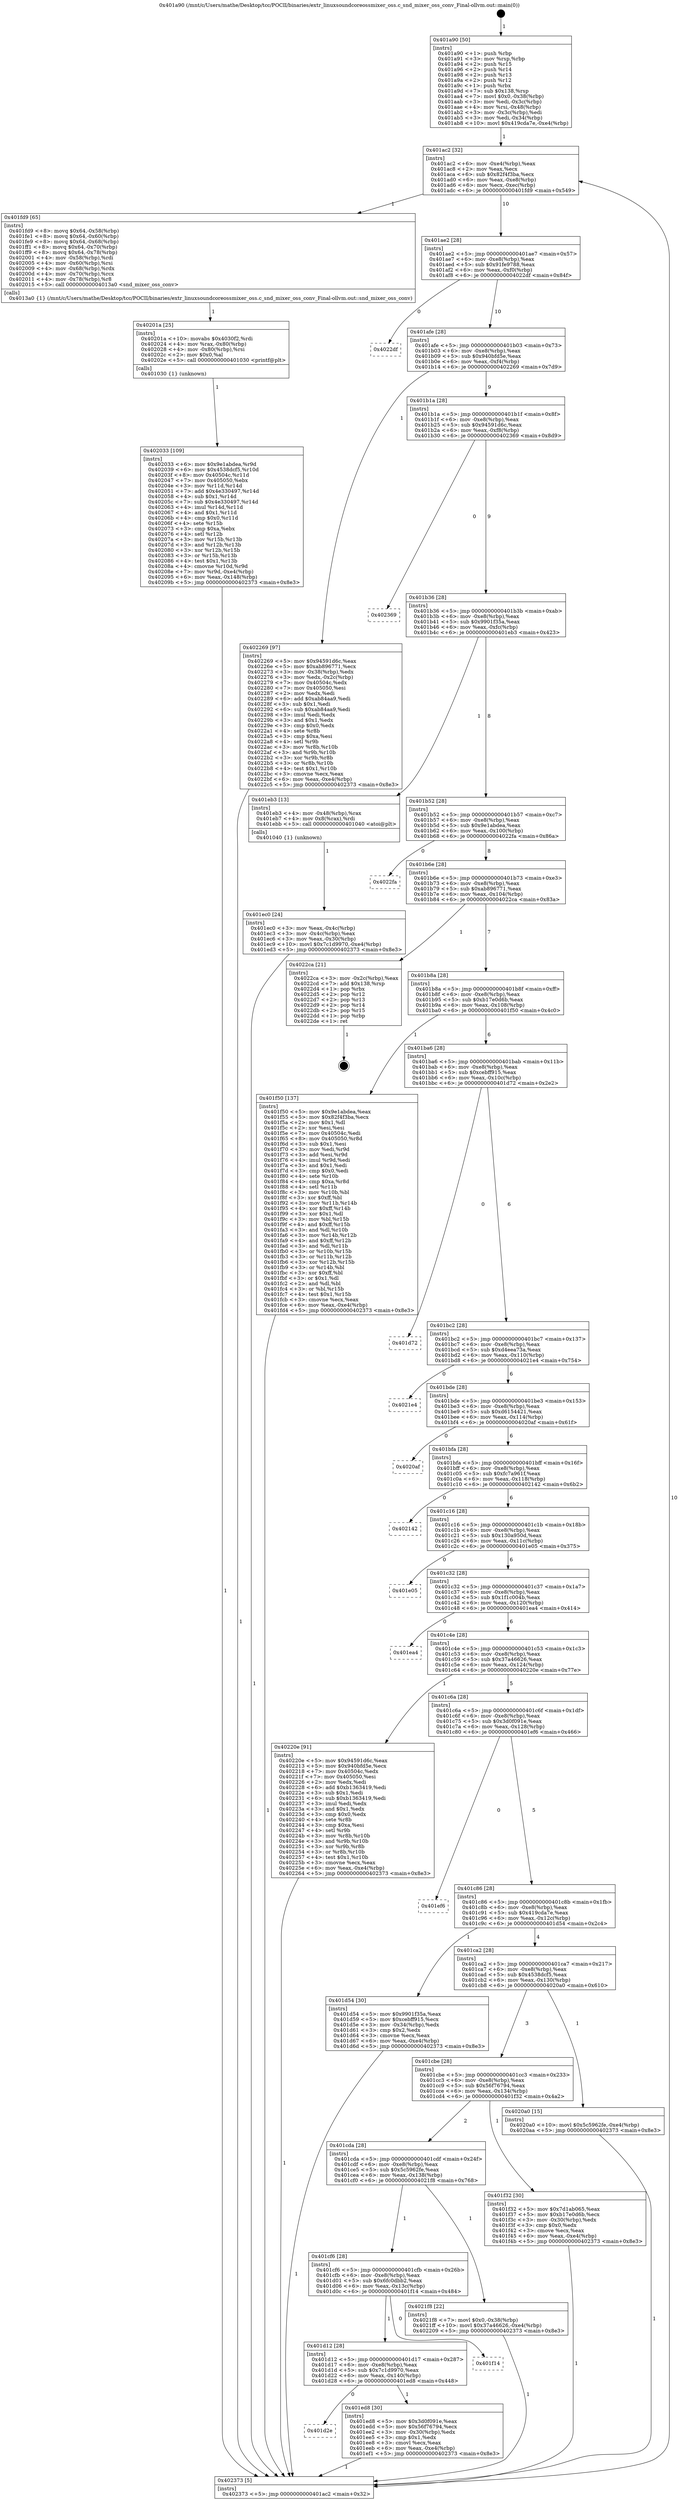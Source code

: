 digraph "0x401a90" {
  label = "0x401a90 (/mnt/c/Users/mathe/Desktop/tcc/POCII/binaries/extr_linuxsoundcoreossmixer_oss.c_snd_mixer_oss_conv_Final-ollvm.out::main(0))"
  labelloc = "t"
  node[shape=record]

  Entry [label="",width=0.3,height=0.3,shape=circle,fillcolor=black,style=filled]
  "0x401ac2" [label="{
     0x401ac2 [32]\l
     | [instrs]\l
     &nbsp;&nbsp;0x401ac2 \<+6\>: mov -0xe4(%rbp),%eax\l
     &nbsp;&nbsp;0x401ac8 \<+2\>: mov %eax,%ecx\l
     &nbsp;&nbsp;0x401aca \<+6\>: sub $0x82f4f3ba,%ecx\l
     &nbsp;&nbsp;0x401ad0 \<+6\>: mov %eax,-0xe8(%rbp)\l
     &nbsp;&nbsp;0x401ad6 \<+6\>: mov %ecx,-0xec(%rbp)\l
     &nbsp;&nbsp;0x401adc \<+6\>: je 0000000000401fd9 \<main+0x549\>\l
  }"]
  "0x401fd9" [label="{
     0x401fd9 [65]\l
     | [instrs]\l
     &nbsp;&nbsp;0x401fd9 \<+8\>: movq $0x64,-0x58(%rbp)\l
     &nbsp;&nbsp;0x401fe1 \<+8\>: movq $0x64,-0x60(%rbp)\l
     &nbsp;&nbsp;0x401fe9 \<+8\>: movq $0x64,-0x68(%rbp)\l
     &nbsp;&nbsp;0x401ff1 \<+8\>: movq $0x64,-0x70(%rbp)\l
     &nbsp;&nbsp;0x401ff9 \<+8\>: movq $0x64,-0x78(%rbp)\l
     &nbsp;&nbsp;0x402001 \<+4\>: mov -0x58(%rbp),%rdi\l
     &nbsp;&nbsp;0x402005 \<+4\>: mov -0x60(%rbp),%rsi\l
     &nbsp;&nbsp;0x402009 \<+4\>: mov -0x68(%rbp),%rdx\l
     &nbsp;&nbsp;0x40200d \<+4\>: mov -0x70(%rbp),%rcx\l
     &nbsp;&nbsp;0x402011 \<+4\>: mov -0x78(%rbp),%r8\l
     &nbsp;&nbsp;0x402015 \<+5\>: call 00000000004013a0 \<snd_mixer_oss_conv\>\l
     | [calls]\l
     &nbsp;&nbsp;0x4013a0 \{1\} (/mnt/c/Users/mathe/Desktop/tcc/POCII/binaries/extr_linuxsoundcoreossmixer_oss.c_snd_mixer_oss_conv_Final-ollvm.out::snd_mixer_oss_conv)\l
  }"]
  "0x401ae2" [label="{
     0x401ae2 [28]\l
     | [instrs]\l
     &nbsp;&nbsp;0x401ae2 \<+5\>: jmp 0000000000401ae7 \<main+0x57\>\l
     &nbsp;&nbsp;0x401ae7 \<+6\>: mov -0xe8(%rbp),%eax\l
     &nbsp;&nbsp;0x401aed \<+5\>: sub $0x91fe9788,%eax\l
     &nbsp;&nbsp;0x401af2 \<+6\>: mov %eax,-0xf0(%rbp)\l
     &nbsp;&nbsp;0x401af8 \<+6\>: je 00000000004022df \<main+0x84f\>\l
  }"]
  Exit [label="",width=0.3,height=0.3,shape=circle,fillcolor=black,style=filled,peripheries=2]
  "0x4022df" [label="{
     0x4022df\l
  }", style=dashed]
  "0x401afe" [label="{
     0x401afe [28]\l
     | [instrs]\l
     &nbsp;&nbsp;0x401afe \<+5\>: jmp 0000000000401b03 \<main+0x73\>\l
     &nbsp;&nbsp;0x401b03 \<+6\>: mov -0xe8(%rbp),%eax\l
     &nbsp;&nbsp;0x401b09 \<+5\>: sub $0x940bfd5e,%eax\l
     &nbsp;&nbsp;0x401b0e \<+6\>: mov %eax,-0xf4(%rbp)\l
     &nbsp;&nbsp;0x401b14 \<+6\>: je 0000000000402269 \<main+0x7d9\>\l
  }"]
  "0x402033" [label="{
     0x402033 [109]\l
     | [instrs]\l
     &nbsp;&nbsp;0x402033 \<+6\>: mov $0x9e1abdea,%r9d\l
     &nbsp;&nbsp;0x402039 \<+6\>: mov $0x4538dcf5,%r10d\l
     &nbsp;&nbsp;0x40203f \<+8\>: mov 0x40504c,%r11d\l
     &nbsp;&nbsp;0x402047 \<+7\>: mov 0x405050,%ebx\l
     &nbsp;&nbsp;0x40204e \<+3\>: mov %r11d,%r14d\l
     &nbsp;&nbsp;0x402051 \<+7\>: add $0x4e330497,%r14d\l
     &nbsp;&nbsp;0x402058 \<+4\>: sub $0x1,%r14d\l
     &nbsp;&nbsp;0x40205c \<+7\>: sub $0x4e330497,%r14d\l
     &nbsp;&nbsp;0x402063 \<+4\>: imul %r14d,%r11d\l
     &nbsp;&nbsp;0x402067 \<+4\>: and $0x1,%r11d\l
     &nbsp;&nbsp;0x40206b \<+4\>: cmp $0x0,%r11d\l
     &nbsp;&nbsp;0x40206f \<+4\>: sete %r15b\l
     &nbsp;&nbsp;0x402073 \<+3\>: cmp $0xa,%ebx\l
     &nbsp;&nbsp;0x402076 \<+4\>: setl %r12b\l
     &nbsp;&nbsp;0x40207a \<+3\>: mov %r15b,%r13b\l
     &nbsp;&nbsp;0x40207d \<+3\>: and %r12b,%r13b\l
     &nbsp;&nbsp;0x402080 \<+3\>: xor %r12b,%r15b\l
     &nbsp;&nbsp;0x402083 \<+3\>: or %r15b,%r13b\l
     &nbsp;&nbsp;0x402086 \<+4\>: test $0x1,%r13b\l
     &nbsp;&nbsp;0x40208a \<+4\>: cmovne %r10d,%r9d\l
     &nbsp;&nbsp;0x40208e \<+7\>: mov %r9d,-0xe4(%rbp)\l
     &nbsp;&nbsp;0x402095 \<+6\>: mov %eax,-0x148(%rbp)\l
     &nbsp;&nbsp;0x40209b \<+5\>: jmp 0000000000402373 \<main+0x8e3\>\l
  }"]
  "0x402269" [label="{
     0x402269 [97]\l
     | [instrs]\l
     &nbsp;&nbsp;0x402269 \<+5\>: mov $0x94591d6c,%eax\l
     &nbsp;&nbsp;0x40226e \<+5\>: mov $0xab896771,%ecx\l
     &nbsp;&nbsp;0x402273 \<+3\>: mov -0x38(%rbp),%edx\l
     &nbsp;&nbsp;0x402276 \<+3\>: mov %edx,-0x2c(%rbp)\l
     &nbsp;&nbsp;0x402279 \<+7\>: mov 0x40504c,%edx\l
     &nbsp;&nbsp;0x402280 \<+7\>: mov 0x405050,%esi\l
     &nbsp;&nbsp;0x402287 \<+2\>: mov %edx,%edi\l
     &nbsp;&nbsp;0x402289 \<+6\>: add $0xab84aa9,%edi\l
     &nbsp;&nbsp;0x40228f \<+3\>: sub $0x1,%edi\l
     &nbsp;&nbsp;0x402292 \<+6\>: sub $0xab84aa9,%edi\l
     &nbsp;&nbsp;0x402298 \<+3\>: imul %edi,%edx\l
     &nbsp;&nbsp;0x40229b \<+3\>: and $0x1,%edx\l
     &nbsp;&nbsp;0x40229e \<+3\>: cmp $0x0,%edx\l
     &nbsp;&nbsp;0x4022a1 \<+4\>: sete %r8b\l
     &nbsp;&nbsp;0x4022a5 \<+3\>: cmp $0xa,%esi\l
     &nbsp;&nbsp;0x4022a8 \<+4\>: setl %r9b\l
     &nbsp;&nbsp;0x4022ac \<+3\>: mov %r8b,%r10b\l
     &nbsp;&nbsp;0x4022af \<+3\>: and %r9b,%r10b\l
     &nbsp;&nbsp;0x4022b2 \<+3\>: xor %r9b,%r8b\l
     &nbsp;&nbsp;0x4022b5 \<+3\>: or %r8b,%r10b\l
     &nbsp;&nbsp;0x4022b8 \<+4\>: test $0x1,%r10b\l
     &nbsp;&nbsp;0x4022bc \<+3\>: cmovne %ecx,%eax\l
     &nbsp;&nbsp;0x4022bf \<+6\>: mov %eax,-0xe4(%rbp)\l
     &nbsp;&nbsp;0x4022c5 \<+5\>: jmp 0000000000402373 \<main+0x8e3\>\l
  }"]
  "0x401b1a" [label="{
     0x401b1a [28]\l
     | [instrs]\l
     &nbsp;&nbsp;0x401b1a \<+5\>: jmp 0000000000401b1f \<main+0x8f\>\l
     &nbsp;&nbsp;0x401b1f \<+6\>: mov -0xe8(%rbp),%eax\l
     &nbsp;&nbsp;0x401b25 \<+5\>: sub $0x94591d6c,%eax\l
     &nbsp;&nbsp;0x401b2a \<+6\>: mov %eax,-0xf8(%rbp)\l
     &nbsp;&nbsp;0x401b30 \<+6\>: je 0000000000402369 \<main+0x8d9\>\l
  }"]
  "0x40201a" [label="{
     0x40201a [25]\l
     | [instrs]\l
     &nbsp;&nbsp;0x40201a \<+10\>: movabs $0x4030f2,%rdi\l
     &nbsp;&nbsp;0x402024 \<+4\>: mov %rax,-0x80(%rbp)\l
     &nbsp;&nbsp;0x402028 \<+4\>: mov -0x80(%rbp),%rsi\l
     &nbsp;&nbsp;0x40202c \<+2\>: mov $0x0,%al\l
     &nbsp;&nbsp;0x40202e \<+5\>: call 0000000000401030 \<printf@plt\>\l
     | [calls]\l
     &nbsp;&nbsp;0x401030 \{1\} (unknown)\l
  }"]
  "0x402369" [label="{
     0x402369\l
  }", style=dashed]
  "0x401b36" [label="{
     0x401b36 [28]\l
     | [instrs]\l
     &nbsp;&nbsp;0x401b36 \<+5\>: jmp 0000000000401b3b \<main+0xab\>\l
     &nbsp;&nbsp;0x401b3b \<+6\>: mov -0xe8(%rbp),%eax\l
     &nbsp;&nbsp;0x401b41 \<+5\>: sub $0x9901f35a,%eax\l
     &nbsp;&nbsp;0x401b46 \<+6\>: mov %eax,-0xfc(%rbp)\l
     &nbsp;&nbsp;0x401b4c \<+6\>: je 0000000000401eb3 \<main+0x423\>\l
  }"]
  "0x401d2e" [label="{
     0x401d2e\l
  }", style=dashed]
  "0x401eb3" [label="{
     0x401eb3 [13]\l
     | [instrs]\l
     &nbsp;&nbsp;0x401eb3 \<+4\>: mov -0x48(%rbp),%rax\l
     &nbsp;&nbsp;0x401eb7 \<+4\>: mov 0x8(%rax),%rdi\l
     &nbsp;&nbsp;0x401ebb \<+5\>: call 0000000000401040 \<atoi@plt\>\l
     | [calls]\l
     &nbsp;&nbsp;0x401040 \{1\} (unknown)\l
  }"]
  "0x401b52" [label="{
     0x401b52 [28]\l
     | [instrs]\l
     &nbsp;&nbsp;0x401b52 \<+5\>: jmp 0000000000401b57 \<main+0xc7\>\l
     &nbsp;&nbsp;0x401b57 \<+6\>: mov -0xe8(%rbp),%eax\l
     &nbsp;&nbsp;0x401b5d \<+5\>: sub $0x9e1abdea,%eax\l
     &nbsp;&nbsp;0x401b62 \<+6\>: mov %eax,-0x100(%rbp)\l
     &nbsp;&nbsp;0x401b68 \<+6\>: je 00000000004022fa \<main+0x86a\>\l
  }"]
  "0x401ed8" [label="{
     0x401ed8 [30]\l
     | [instrs]\l
     &nbsp;&nbsp;0x401ed8 \<+5\>: mov $0x3d0f091e,%eax\l
     &nbsp;&nbsp;0x401edd \<+5\>: mov $0x56f76794,%ecx\l
     &nbsp;&nbsp;0x401ee2 \<+3\>: mov -0x30(%rbp),%edx\l
     &nbsp;&nbsp;0x401ee5 \<+3\>: cmp $0x1,%edx\l
     &nbsp;&nbsp;0x401ee8 \<+3\>: cmovl %ecx,%eax\l
     &nbsp;&nbsp;0x401eeb \<+6\>: mov %eax,-0xe4(%rbp)\l
     &nbsp;&nbsp;0x401ef1 \<+5\>: jmp 0000000000402373 \<main+0x8e3\>\l
  }"]
  "0x4022fa" [label="{
     0x4022fa\l
  }", style=dashed]
  "0x401b6e" [label="{
     0x401b6e [28]\l
     | [instrs]\l
     &nbsp;&nbsp;0x401b6e \<+5\>: jmp 0000000000401b73 \<main+0xe3\>\l
     &nbsp;&nbsp;0x401b73 \<+6\>: mov -0xe8(%rbp),%eax\l
     &nbsp;&nbsp;0x401b79 \<+5\>: sub $0xab896771,%eax\l
     &nbsp;&nbsp;0x401b7e \<+6\>: mov %eax,-0x104(%rbp)\l
     &nbsp;&nbsp;0x401b84 \<+6\>: je 00000000004022ca \<main+0x83a\>\l
  }"]
  "0x401d12" [label="{
     0x401d12 [28]\l
     | [instrs]\l
     &nbsp;&nbsp;0x401d12 \<+5\>: jmp 0000000000401d17 \<main+0x287\>\l
     &nbsp;&nbsp;0x401d17 \<+6\>: mov -0xe8(%rbp),%eax\l
     &nbsp;&nbsp;0x401d1d \<+5\>: sub $0x7c1d9970,%eax\l
     &nbsp;&nbsp;0x401d22 \<+6\>: mov %eax,-0x140(%rbp)\l
     &nbsp;&nbsp;0x401d28 \<+6\>: je 0000000000401ed8 \<main+0x448\>\l
  }"]
  "0x4022ca" [label="{
     0x4022ca [21]\l
     | [instrs]\l
     &nbsp;&nbsp;0x4022ca \<+3\>: mov -0x2c(%rbp),%eax\l
     &nbsp;&nbsp;0x4022cd \<+7\>: add $0x138,%rsp\l
     &nbsp;&nbsp;0x4022d4 \<+1\>: pop %rbx\l
     &nbsp;&nbsp;0x4022d5 \<+2\>: pop %r12\l
     &nbsp;&nbsp;0x4022d7 \<+2\>: pop %r13\l
     &nbsp;&nbsp;0x4022d9 \<+2\>: pop %r14\l
     &nbsp;&nbsp;0x4022db \<+2\>: pop %r15\l
     &nbsp;&nbsp;0x4022dd \<+1\>: pop %rbp\l
     &nbsp;&nbsp;0x4022de \<+1\>: ret\l
  }"]
  "0x401b8a" [label="{
     0x401b8a [28]\l
     | [instrs]\l
     &nbsp;&nbsp;0x401b8a \<+5\>: jmp 0000000000401b8f \<main+0xff\>\l
     &nbsp;&nbsp;0x401b8f \<+6\>: mov -0xe8(%rbp),%eax\l
     &nbsp;&nbsp;0x401b95 \<+5\>: sub $0xb17e0d6b,%eax\l
     &nbsp;&nbsp;0x401b9a \<+6\>: mov %eax,-0x108(%rbp)\l
     &nbsp;&nbsp;0x401ba0 \<+6\>: je 0000000000401f50 \<main+0x4c0\>\l
  }"]
  "0x401f14" [label="{
     0x401f14\l
  }", style=dashed]
  "0x401f50" [label="{
     0x401f50 [137]\l
     | [instrs]\l
     &nbsp;&nbsp;0x401f50 \<+5\>: mov $0x9e1abdea,%eax\l
     &nbsp;&nbsp;0x401f55 \<+5\>: mov $0x82f4f3ba,%ecx\l
     &nbsp;&nbsp;0x401f5a \<+2\>: mov $0x1,%dl\l
     &nbsp;&nbsp;0x401f5c \<+2\>: xor %esi,%esi\l
     &nbsp;&nbsp;0x401f5e \<+7\>: mov 0x40504c,%edi\l
     &nbsp;&nbsp;0x401f65 \<+8\>: mov 0x405050,%r8d\l
     &nbsp;&nbsp;0x401f6d \<+3\>: sub $0x1,%esi\l
     &nbsp;&nbsp;0x401f70 \<+3\>: mov %edi,%r9d\l
     &nbsp;&nbsp;0x401f73 \<+3\>: add %esi,%r9d\l
     &nbsp;&nbsp;0x401f76 \<+4\>: imul %r9d,%edi\l
     &nbsp;&nbsp;0x401f7a \<+3\>: and $0x1,%edi\l
     &nbsp;&nbsp;0x401f7d \<+3\>: cmp $0x0,%edi\l
     &nbsp;&nbsp;0x401f80 \<+4\>: sete %r10b\l
     &nbsp;&nbsp;0x401f84 \<+4\>: cmp $0xa,%r8d\l
     &nbsp;&nbsp;0x401f88 \<+4\>: setl %r11b\l
     &nbsp;&nbsp;0x401f8c \<+3\>: mov %r10b,%bl\l
     &nbsp;&nbsp;0x401f8f \<+3\>: xor $0xff,%bl\l
     &nbsp;&nbsp;0x401f92 \<+3\>: mov %r11b,%r14b\l
     &nbsp;&nbsp;0x401f95 \<+4\>: xor $0xff,%r14b\l
     &nbsp;&nbsp;0x401f99 \<+3\>: xor $0x1,%dl\l
     &nbsp;&nbsp;0x401f9c \<+3\>: mov %bl,%r15b\l
     &nbsp;&nbsp;0x401f9f \<+4\>: and $0xff,%r15b\l
     &nbsp;&nbsp;0x401fa3 \<+3\>: and %dl,%r10b\l
     &nbsp;&nbsp;0x401fa6 \<+3\>: mov %r14b,%r12b\l
     &nbsp;&nbsp;0x401fa9 \<+4\>: and $0xff,%r12b\l
     &nbsp;&nbsp;0x401fad \<+3\>: and %dl,%r11b\l
     &nbsp;&nbsp;0x401fb0 \<+3\>: or %r10b,%r15b\l
     &nbsp;&nbsp;0x401fb3 \<+3\>: or %r11b,%r12b\l
     &nbsp;&nbsp;0x401fb6 \<+3\>: xor %r12b,%r15b\l
     &nbsp;&nbsp;0x401fb9 \<+3\>: or %r14b,%bl\l
     &nbsp;&nbsp;0x401fbc \<+3\>: xor $0xff,%bl\l
     &nbsp;&nbsp;0x401fbf \<+3\>: or $0x1,%dl\l
     &nbsp;&nbsp;0x401fc2 \<+2\>: and %dl,%bl\l
     &nbsp;&nbsp;0x401fc4 \<+3\>: or %bl,%r15b\l
     &nbsp;&nbsp;0x401fc7 \<+4\>: test $0x1,%r15b\l
     &nbsp;&nbsp;0x401fcb \<+3\>: cmovne %ecx,%eax\l
     &nbsp;&nbsp;0x401fce \<+6\>: mov %eax,-0xe4(%rbp)\l
     &nbsp;&nbsp;0x401fd4 \<+5\>: jmp 0000000000402373 \<main+0x8e3\>\l
  }"]
  "0x401ba6" [label="{
     0x401ba6 [28]\l
     | [instrs]\l
     &nbsp;&nbsp;0x401ba6 \<+5\>: jmp 0000000000401bab \<main+0x11b\>\l
     &nbsp;&nbsp;0x401bab \<+6\>: mov -0xe8(%rbp),%eax\l
     &nbsp;&nbsp;0x401bb1 \<+5\>: sub $0xcebff915,%eax\l
     &nbsp;&nbsp;0x401bb6 \<+6\>: mov %eax,-0x10c(%rbp)\l
     &nbsp;&nbsp;0x401bbc \<+6\>: je 0000000000401d72 \<main+0x2e2\>\l
  }"]
  "0x401cf6" [label="{
     0x401cf6 [28]\l
     | [instrs]\l
     &nbsp;&nbsp;0x401cf6 \<+5\>: jmp 0000000000401cfb \<main+0x26b\>\l
     &nbsp;&nbsp;0x401cfb \<+6\>: mov -0xe8(%rbp),%eax\l
     &nbsp;&nbsp;0x401d01 \<+5\>: sub $0x6fc0dbb2,%eax\l
     &nbsp;&nbsp;0x401d06 \<+6\>: mov %eax,-0x13c(%rbp)\l
     &nbsp;&nbsp;0x401d0c \<+6\>: je 0000000000401f14 \<main+0x484\>\l
  }"]
  "0x401d72" [label="{
     0x401d72\l
  }", style=dashed]
  "0x401bc2" [label="{
     0x401bc2 [28]\l
     | [instrs]\l
     &nbsp;&nbsp;0x401bc2 \<+5\>: jmp 0000000000401bc7 \<main+0x137\>\l
     &nbsp;&nbsp;0x401bc7 \<+6\>: mov -0xe8(%rbp),%eax\l
     &nbsp;&nbsp;0x401bcd \<+5\>: sub $0xd4eea73a,%eax\l
     &nbsp;&nbsp;0x401bd2 \<+6\>: mov %eax,-0x110(%rbp)\l
     &nbsp;&nbsp;0x401bd8 \<+6\>: je 00000000004021e4 \<main+0x754\>\l
  }"]
  "0x4021f8" [label="{
     0x4021f8 [22]\l
     | [instrs]\l
     &nbsp;&nbsp;0x4021f8 \<+7\>: movl $0x0,-0x38(%rbp)\l
     &nbsp;&nbsp;0x4021ff \<+10\>: movl $0x37a46626,-0xe4(%rbp)\l
     &nbsp;&nbsp;0x402209 \<+5\>: jmp 0000000000402373 \<main+0x8e3\>\l
  }"]
  "0x4021e4" [label="{
     0x4021e4\l
  }", style=dashed]
  "0x401bde" [label="{
     0x401bde [28]\l
     | [instrs]\l
     &nbsp;&nbsp;0x401bde \<+5\>: jmp 0000000000401be3 \<main+0x153\>\l
     &nbsp;&nbsp;0x401be3 \<+6\>: mov -0xe8(%rbp),%eax\l
     &nbsp;&nbsp;0x401be9 \<+5\>: sub $0xd6154421,%eax\l
     &nbsp;&nbsp;0x401bee \<+6\>: mov %eax,-0x114(%rbp)\l
     &nbsp;&nbsp;0x401bf4 \<+6\>: je 00000000004020af \<main+0x61f\>\l
  }"]
  "0x401cda" [label="{
     0x401cda [28]\l
     | [instrs]\l
     &nbsp;&nbsp;0x401cda \<+5\>: jmp 0000000000401cdf \<main+0x24f\>\l
     &nbsp;&nbsp;0x401cdf \<+6\>: mov -0xe8(%rbp),%eax\l
     &nbsp;&nbsp;0x401ce5 \<+5\>: sub $0x5c5962fe,%eax\l
     &nbsp;&nbsp;0x401cea \<+6\>: mov %eax,-0x138(%rbp)\l
     &nbsp;&nbsp;0x401cf0 \<+6\>: je 00000000004021f8 \<main+0x768\>\l
  }"]
  "0x4020af" [label="{
     0x4020af\l
  }", style=dashed]
  "0x401bfa" [label="{
     0x401bfa [28]\l
     | [instrs]\l
     &nbsp;&nbsp;0x401bfa \<+5\>: jmp 0000000000401bff \<main+0x16f\>\l
     &nbsp;&nbsp;0x401bff \<+6\>: mov -0xe8(%rbp),%eax\l
     &nbsp;&nbsp;0x401c05 \<+5\>: sub $0xfc7a961f,%eax\l
     &nbsp;&nbsp;0x401c0a \<+6\>: mov %eax,-0x118(%rbp)\l
     &nbsp;&nbsp;0x401c10 \<+6\>: je 0000000000402142 \<main+0x6b2\>\l
  }"]
  "0x401f32" [label="{
     0x401f32 [30]\l
     | [instrs]\l
     &nbsp;&nbsp;0x401f32 \<+5\>: mov $0x7d1ab065,%eax\l
     &nbsp;&nbsp;0x401f37 \<+5\>: mov $0xb17e0d6b,%ecx\l
     &nbsp;&nbsp;0x401f3c \<+3\>: mov -0x30(%rbp),%edx\l
     &nbsp;&nbsp;0x401f3f \<+3\>: cmp $0x0,%edx\l
     &nbsp;&nbsp;0x401f42 \<+3\>: cmove %ecx,%eax\l
     &nbsp;&nbsp;0x401f45 \<+6\>: mov %eax,-0xe4(%rbp)\l
     &nbsp;&nbsp;0x401f4b \<+5\>: jmp 0000000000402373 \<main+0x8e3\>\l
  }"]
  "0x402142" [label="{
     0x402142\l
  }", style=dashed]
  "0x401c16" [label="{
     0x401c16 [28]\l
     | [instrs]\l
     &nbsp;&nbsp;0x401c16 \<+5\>: jmp 0000000000401c1b \<main+0x18b\>\l
     &nbsp;&nbsp;0x401c1b \<+6\>: mov -0xe8(%rbp),%eax\l
     &nbsp;&nbsp;0x401c21 \<+5\>: sub $0x130a950d,%eax\l
     &nbsp;&nbsp;0x401c26 \<+6\>: mov %eax,-0x11c(%rbp)\l
     &nbsp;&nbsp;0x401c2c \<+6\>: je 0000000000401e05 \<main+0x375\>\l
  }"]
  "0x401cbe" [label="{
     0x401cbe [28]\l
     | [instrs]\l
     &nbsp;&nbsp;0x401cbe \<+5\>: jmp 0000000000401cc3 \<main+0x233\>\l
     &nbsp;&nbsp;0x401cc3 \<+6\>: mov -0xe8(%rbp),%eax\l
     &nbsp;&nbsp;0x401cc9 \<+5\>: sub $0x56f76794,%eax\l
     &nbsp;&nbsp;0x401cce \<+6\>: mov %eax,-0x134(%rbp)\l
     &nbsp;&nbsp;0x401cd4 \<+6\>: je 0000000000401f32 \<main+0x4a2\>\l
  }"]
  "0x401e05" [label="{
     0x401e05\l
  }", style=dashed]
  "0x401c32" [label="{
     0x401c32 [28]\l
     | [instrs]\l
     &nbsp;&nbsp;0x401c32 \<+5\>: jmp 0000000000401c37 \<main+0x1a7\>\l
     &nbsp;&nbsp;0x401c37 \<+6\>: mov -0xe8(%rbp),%eax\l
     &nbsp;&nbsp;0x401c3d \<+5\>: sub $0x1f1c004b,%eax\l
     &nbsp;&nbsp;0x401c42 \<+6\>: mov %eax,-0x120(%rbp)\l
     &nbsp;&nbsp;0x401c48 \<+6\>: je 0000000000401ea4 \<main+0x414\>\l
  }"]
  "0x4020a0" [label="{
     0x4020a0 [15]\l
     | [instrs]\l
     &nbsp;&nbsp;0x4020a0 \<+10\>: movl $0x5c5962fe,-0xe4(%rbp)\l
     &nbsp;&nbsp;0x4020aa \<+5\>: jmp 0000000000402373 \<main+0x8e3\>\l
  }"]
  "0x401ea4" [label="{
     0x401ea4\l
  }", style=dashed]
  "0x401c4e" [label="{
     0x401c4e [28]\l
     | [instrs]\l
     &nbsp;&nbsp;0x401c4e \<+5\>: jmp 0000000000401c53 \<main+0x1c3\>\l
     &nbsp;&nbsp;0x401c53 \<+6\>: mov -0xe8(%rbp),%eax\l
     &nbsp;&nbsp;0x401c59 \<+5\>: sub $0x37a46626,%eax\l
     &nbsp;&nbsp;0x401c5e \<+6\>: mov %eax,-0x124(%rbp)\l
     &nbsp;&nbsp;0x401c64 \<+6\>: je 000000000040220e \<main+0x77e\>\l
  }"]
  "0x401ec0" [label="{
     0x401ec0 [24]\l
     | [instrs]\l
     &nbsp;&nbsp;0x401ec0 \<+3\>: mov %eax,-0x4c(%rbp)\l
     &nbsp;&nbsp;0x401ec3 \<+3\>: mov -0x4c(%rbp),%eax\l
     &nbsp;&nbsp;0x401ec6 \<+3\>: mov %eax,-0x30(%rbp)\l
     &nbsp;&nbsp;0x401ec9 \<+10\>: movl $0x7c1d9970,-0xe4(%rbp)\l
     &nbsp;&nbsp;0x401ed3 \<+5\>: jmp 0000000000402373 \<main+0x8e3\>\l
  }"]
  "0x40220e" [label="{
     0x40220e [91]\l
     | [instrs]\l
     &nbsp;&nbsp;0x40220e \<+5\>: mov $0x94591d6c,%eax\l
     &nbsp;&nbsp;0x402213 \<+5\>: mov $0x940bfd5e,%ecx\l
     &nbsp;&nbsp;0x402218 \<+7\>: mov 0x40504c,%edx\l
     &nbsp;&nbsp;0x40221f \<+7\>: mov 0x405050,%esi\l
     &nbsp;&nbsp;0x402226 \<+2\>: mov %edx,%edi\l
     &nbsp;&nbsp;0x402228 \<+6\>: add $0xb1363419,%edi\l
     &nbsp;&nbsp;0x40222e \<+3\>: sub $0x1,%edi\l
     &nbsp;&nbsp;0x402231 \<+6\>: sub $0xb1363419,%edi\l
     &nbsp;&nbsp;0x402237 \<+3\>: imul %edi,%edx\l
     &nbsp;&nbsp;0x40223a \<+3\>: and $0x1,%edx\l
     &nbsp;&nbsp;0x40223d \<+3\>: cmp $0x0,%edx\l
     &nbsp;&nbsp;0x402240 \<+4\>: sete %r8b\l
     &nbsp;&nbsp;0x402244 \<+3\>: cmp $0xa,%esi\l
     &nbsp;&nbsp;0x402247 \<+4\>: setl %r9b\l
     &nbsp;&nbsp;0x40224b \<+3\>: mov %r8b,%r10b\l
     &nbsp;&nbsp;0x40224e \<+3\>: and %r9b,%r10b\l
     &nbsp;&nbsp;0x402251 \<+3\>: xor %r9b,%r8b\l
     &nbsp;&nbsp;0x402254 \<+3\>: or %r8b,%r10b\l
     &nbsp;&nbsp;0x402257 \<+4\>: test $0x1,%r10b\l
     &nbsp;&nbsp;0x40225b \<+3\>: cmovne %ecx,%eax\l
     &nbsp;&nbsp;0x40225e \<+6\>: mov %eax,-0xe4(%rbp)\l
     &nbsp;&nbsp;0x402264 \<+5\>: jmp 0000000000402373 \<main+0x8e3\>\l
  }"]
  "0x401c6a" [label="{
     0x401c6a [28]\l
     | [instrs]\l
     &nbsp;&nbsp;0x401c6a \<+5\>: jmp 0000000000401c6f \<main+0x1df\>\l
     &nbsp;&nbsp;0x401c6f \<+6\>: mov -0xe8(%rbp),%eax\l
     &nbsp;&nbsp;0x401c75 \<+5\>: sub $0x3d0f091e,%eax\l
     &nbsp;&nbsp;0x401c7a \<+6\>: mov %eax,-0x128(%rbp)\l
     &nbsp;&nbsp;0x401c80 \<+6\>: je 0000000000401ef6 \<main+0x466\>\l
  }"]
  "0x401a90" [label="{
     0x401a90 [50]\l
     | [instrs]\l
     &nbsp;&nbsp;0x401a90 \<+1\>: push %rbp\l
     &nbsp;&nbsp;0x401a91 \<+3\>: mov %rsp,%rbp\l
     &nbsp;&nbsp;0x401a94 \<+2\>: push %r15\l
     &nbsp;&nbsp;0x401a96 \<+2\>: push %r14\l
     &nbsp;&nbsp;0x401a98 \<+2\>: push %r13\l
     &nbsp;&nbsp;0x401a9a \<+2\>: push %r12\l
     &nbsp;&nbsp;0x401a9c \<+1\>: push %rbx\l
     &nbsp;&nbsp;0x401a9d \<+7\>: sub $0x138,%rsp\l
     &nbsp;&nbsp;0x401aa4 \<+7\>: movl $0x0,-0x38(%rbp)\l
     &nbsp;&nbsp;0x401aab \<+3\>: mov %edi,-0x3c(%rbp)\l
     &nbsp;&nbsp;0x401aae \<+4\>: mov %rsi,-0x48(%rbp)\l
     &nbsp;&nbsp;0x401ab2 \<+3\>: mov -0x3c(%rbp),%edi\l
     &nbsp;&nbsp;0x401ab5 \<+3\>: mov %edi,-0x34(%rbp)\l
     &nbsp;&nbsp;0x401ab8 \<+10\>: movl $0x419cda7e,-0xe4(%rbp)\l
  }"]
  "0x401ef6" [label="{
     0x401ef6\l
  }", style=dashed]
  "0x401c86" [label="{
     0x401c86 [28]\l
     | [instrs]\l
     &nbsp;&nbsp;0x401c86 \<+5\>: jmp 0000000000401c8b \<main+0x1fb\>\l
     &nbsp;&nbsp;0x401c8b \<+6\>: mov -0xe8(%rbp),%eax\l
     &nbsp;&nbsp;0x401c91 \<+5\>: sub $0x419cda7e,%eax\l
     &nbsp;&nbsp;0x401c96 \<+6\>: mov %eax,-0x12c(%rbp)\l
     &nbsp;&nbsp;0x401c9c \<+6\>: je 0000000000401d54 \<main+0x2c4\>\l
  }"]
  "0x402373" [label="{
     0x402373 [5]\l
     | [instrs]\l
     &nbsp;&nbsp;0x402373 \<+5\>: jmp 0000000000401ac2 \<main+0x32\>\l
  }"]
  "0x401d54" [label="{
     0x401d54 [30]\l
     | [instrs]\l
     &nbsp;&nbsp;0x401d54 \<+5\>: mov $0x9901f35a,%eax\l
     &nbsp;&nbsp;0x401d59 \<+5\>: mov $0xcebff915,%ecx\l
     &nbsp;&nbsp;0x401d5e \<+3\>: mov -0x34(%rbp),%edx\l
     &nbsp;&nbsp;0x401d61 \<+3\>: cmp $0x2,%edx\l
     &nbsp;&nbsp;0x401d64 \<+3\>: cmovne %ecx,%eax\l
     &nbsp;&nbsp;0x401d67 \<+6\>: mov %eax,-0xe4(%rbp)\l
     &nbsp;&nbsp;0x401d6d \<+5\>: jmp 0000000000402373 \<main+0x8e3\>\l
  }"]
  "0x401ca2" [label="{
     0x401ca2 [28]\l
     | [instrs]\l
     &nbsp;&nbsp;0x401ca2 \<+5\>: jmp 0000000000401ca7 \<main+0x217\>\l
     &nbsp;&nbsp;0x401ca7 \<+6\>: mov -0xe8(%rbp),%eax\l
     &nbsp;&nbsp;0x401cad \<+5\>: sub $0x4538dcf5,%eax\l
     &nbsp;&nbsp;0x401cb2 \<+6\>: mov %eax,-0x130(%rbp)\l
     &nbsp;&nbsp;0x401cb8 \<+6\>: je 00000000004020a0 \<main+0x610\>\l
  }"]
  Entry -> "0x401a90" [label=" 1"]
  "0x401ac2" -> "0x401fd9" [label=" 1"]
  "0x401ac2" -> "0x401ae2" [label=" 10"]
  "0x4022ca" -> Exit [label=" 1"]
  "0x401ae2" -> "0x4022df" [label=" 0"]
  "0x401ae2" -> "0x401afe" [label=" 10"]
  "0x402269" -> "0x402373" [label=" 1"]
  "0x401afe" -> "0x402269" [label=" 1"]
  "0x401afe" -> "0x401b1a" [label=" 9"]
  "0x40220e" -> "0x402373" [label=" 1"]
  "0x401b1a" -> "0x402369" [label=" 0"]
  "0x401b1a" -> "0x401b36" [label=" 9"]
  "0x4021f8" -> "0x402373" [label=" 1"]
  "0x401b36" -> "0x401eb3" [label=" 1"]
  "0x401b36" -> "0x401b52" [label=" 8"]
  "0x4020a0" -> "0x402373" [label=" 1"]
  "0x401b52" -> "0x4022fa" [label=" 0"]
  "0x401b52" -> "0x401b6e" [label=" 8"]
  "0x402033" -> "0x402373" [label=" 1"]
  "0x401b6e" -> "0x4022ca" [label=" 1"]
  "0x401b6e" -> "0x401b8a" [label=" 7"]
  "0x401fd9" -> "0x40201a" [label=" 1"]
  "0x401b8a" -> "0x401f50" [label=" 1"]
  "0x401b8a" -> "0x401ba6" [label=" 6"]
  "0x401f50" -> "0x402373" [label=" 1"]
  "0x401ba6" -> "0x401d72" [label=" 0"]
  "0x401ba6" -> "0x401bc2" [label=" 6"]
  "0x401ed8" -> "0x402373" [label=" 1"]
  "0x401bc2" -> "0x4021e4" [label=" 0"]
  "0x401bc2" -> "0x401bde" [label=" 6"]
  "0x401d12" -> "0x401d2e" [label=" 0"]
  "0x401bde" -> "0x4020af" [label=" 0"]
  "0x401bde" -> "0x401bfa" [label=" 6"]
  "0x40201a" -> "0x402033" [label=" 1"]
  "0x401bfa" -> "0x402142" [label=" 0"]
  "0x401bfa" -> "0x401c16" [label=" 6"]
  "0x401cf6" -> "0x401d12" [label=" 1"]
  "0x401c16" -> "0x401e05" [label=" 0"]
  "0x401c16" -> "0x401c32" [label=" 6"]
  "0x401f32" -> "0x402373" [label=" 1"]
  "0x401c32" -> "0x401ea4" [label=" 0"]
  "0x401c32" -> "0x401c4e" [label=" 6"]
  "0x401cda" -> "0x401cf6" [label=" 1"]
  "0x401c4e" -> "0x40220e" [label=" 1"]
  "0x401c4e" -> "0x401c6a" [label=" 5"]
  "0x401d12" -> "0x401ed8" [label=" 1"]
  "0x401c6a" -> "0x401ef6" [label=" 0"]
  "0x401c6a" -> "0x401c86" [label=" 5"]
  "0x401cbe" -> "0x401cda" [label=" 2"]
  "0x401c86" -> "0x401d54" [label=" 1"]
  "0x401c86" -> "0x401ca2" [label=" 4"]
  "0x401d54" -> "0x402373" [label=" 1"]
  "0x401a90" -> "0x401ac2" [label=" 1"]
  "0x402373" -> "0x401ac2" [label=" 10"]
  "0x401eb3" -> "0x401ec0" [label=" 1"]
  "0x401ec0" -> "0x402373" [label=" 1"]
  "0x401cda" -> "0x4021f8" [label=" 1"]
  "0x401ca2" -> "0x4020a0" [label=" 1"]
  "0x401ca2" -> "0x401cbe" [label=" 3"]
  "0x401cf6" -> "0x401f14" [label=" 0"]
  "0x401cbe" -> "0x401f32" [label=" 1"]
}
